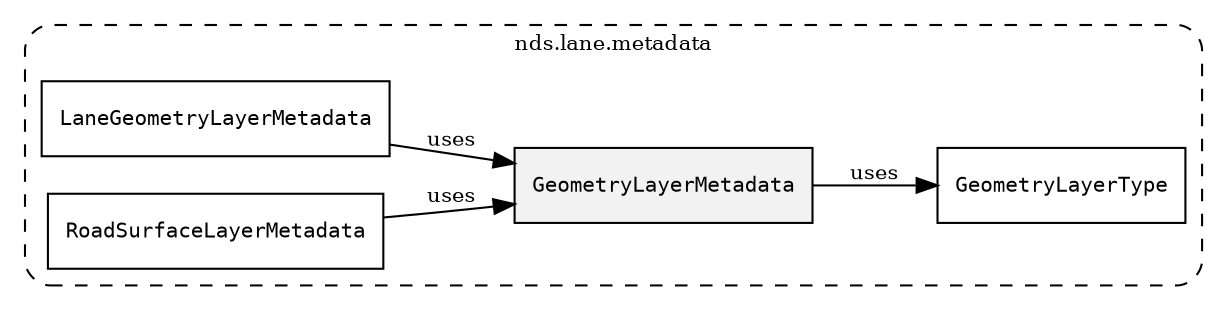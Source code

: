 /**
 * This dot file creates symbol collaboration diagram for GeometryLayerMetadata.
 */
digraph ZSERIO
{
    node [shape=box, fontsize=10];
    rankdir="LR";
    fontsize=10;
    tooltip="GeometryLayerMetadata collaboration diagram";

    subgraph "cluster_nds.lane.metadata"
    {
        style="dashed, rounded";
        label="nds.lane.metadata";
        tooltip="Package nds.lane.metadata";
        href="../../../content/packages/nds.lane.metadata.html#Package-nds-lane-metadata";
        target="_parent";

        "GeometryLayerMetadata" [style="filled", fillcolor="#0000000D", target="_parent", label=<<font face="monospace"><table align="center" border="0" cellspacing="0" cellpadding="0"><tr><td href="../../../content/packages/nds.lane.metadata.html#Structure-GeometryLayerMetadata" title="Structure defined in nds.lane.metadata">GeometryLayerMetadata</td></tr></table></font>>];
        "GeometryLayerType" [target="_parent", label=<<font face="monospace"><table align="center" border="0" cellspacing="0" cellpadding="0"><tr><td href="../../../content/packages/nds.lane.metadata.html#Enum-GeometryLayerType" title="Enum defined in nds.lane.metadata">GeometryLayerType</td></tr></table></font>>];
        "LaneGeometryLayerMetadata" [target="_parent", label=<<font face="monospace"><table align="center" border="0" cellspacing="0" cellpadding="0"><tr><td href="../../../content/packages/nds.lane.metadata.html#Subtype-LaneGeometryLayerMetadata" title="Subtype defined in nds.lane.metadata">LaneGeometryLayerMetadata</td></tr></table></font>>];
        "RoadSurfaceLayerMetadata" [target="_parent", label=<<font face="monospace"><table align="center" border="0" cellspacing="0" cellpadding="0"><tr><td href="../../../content/packages/nds.lane.metadata.html#Subtype-RoadSurfaceLayerMetadata" title="Subtype defined in nds.lane.metadata">RoadSurfaceLayerMetadata</td></tr></table></font>>];
    }

    "GeometryLayerMetadata" -> "GeometryLayerType" [label="uses", fontsize=10];
    "LaneGeometryLayerMetadata" -> "GeometryLayerMetadata" [label="uses", fontsize=10];
    "RoadSurfaceLayerMetadata" -> "GeometryLayerMetadata" [label="uses", fontsize=10];
}
